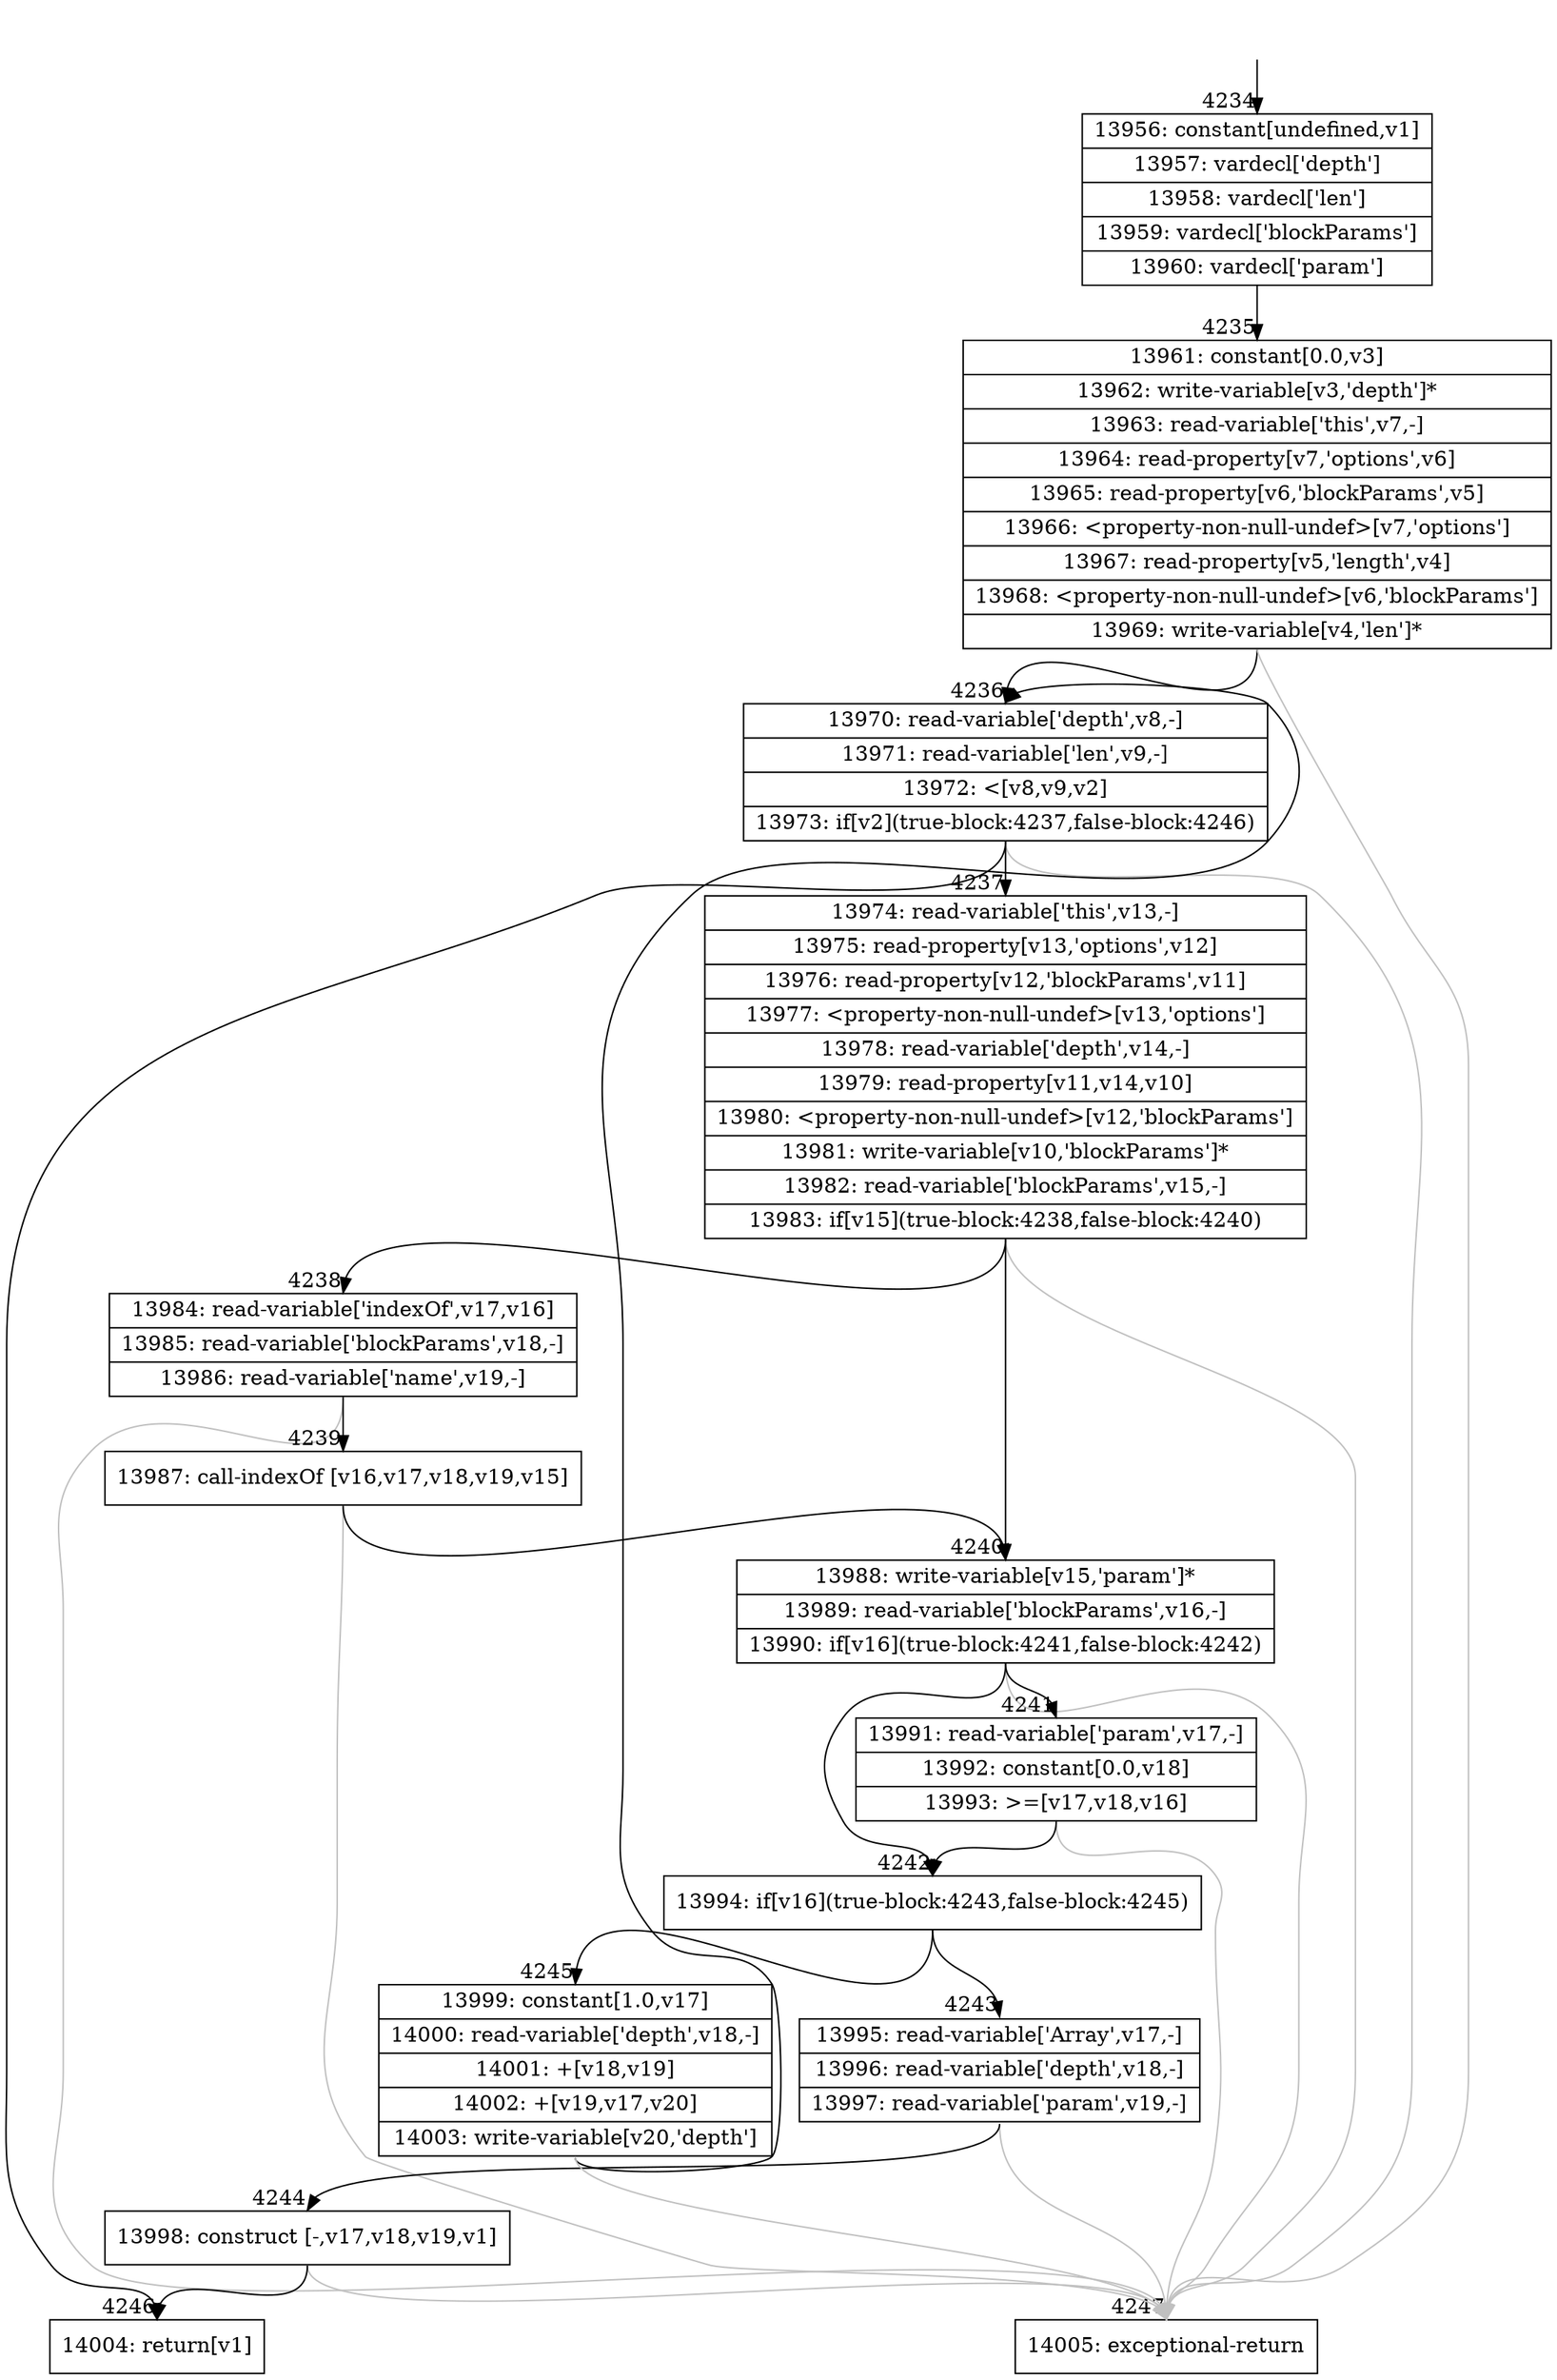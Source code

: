digraph {
rankdir="TD"
BB_entry174[shape=none,label=""];
BB_entry174 -> BB4234 [tailport=s, headport=n, headlabel="    4234"]
BB4234 [shape=record label="{13956: constant[undefined,v1]|13957: vardecl['depth']|13958: vardecl['len']|13959: vardecl['blockParams']|13960: vardecl['param']}" ] 
BB4234 -> BB4235 [tailport=s, headport=n, headlabel="      4235"]
BB4235 [shape=record label="{13961: constant[0.0,v3]|13962: write-variable[v3,'depth']*|13963: read-variable['this',v7,-]|13964: read-property[v7,'options',v6]|13965: read-property[v6,'blockParams',v5]|13966: \<property-non-null-undef\>[v7,'options']|13967: read-property[v5,'length',v4]|13968: \<property-non-null-undef\>[v6,'blockParams']|13969: write-variable[v4,'len']*}" ] 
BB4235 -> BB4236 [tailport=s, headport=n, headlabel="      4236"]
BB4235 -> BB4247 [tailport=s, headport=n, color=gray, headlabel="      4247"]
BB4236 [shape=record label="{13970: read-variable['depth',v8,-]|13971: read-variable['len',v9,-]|13972: \<[v8,v9,v2]|13973: if[v2](true-block:4237,false-block:4246)}" ] 
BB4236 -> BB4237 [tailport=s, headport=n, headlabel="      4237"]
BB4236 -> BB4246 [tailport=s, headport=n, headlabel="      4246"]
BB4236 -> BB4247 [tailport=s, headport=n, color=gray]
BB4237 [shape=record label="{13974: read-variable['this',v13,-]|13975: read-property[v13,'options',v12]|13976: read-property[v12,'blockParams',v11]|13977: \<property-non-null-undef\>[v13,'options']|13978: read-variable['depth',v14,-]|13979: read-property[v11,v14,v10]|13980: \<property-non-null-undef\>[v12,'blockParams']|13981: write-variable[v10,'blockParams']*|13982: read-variable['blockParams',v15,-]|13983: if[v15](true-block:4238,false-block:4240)}" ] 
BB4237 -> BB4240 [tailport=s, headport=n, headlabel="      4240"]
BB4237 -> BB4238 [tailport=s, headport=n, headlabel="      4238"]
BB4237 -> BB4247 [tailport=s, headport=n, color=gray]
BB4238 [shape=record label="{13984: read-variable['indexOf',v17,v16]|13985: read-variable['blockParams',v18,-]|13986: read-variable['name',v19,-]}" ] 
BB4238 -> BB4239 [tailport=s, headport=n, headlabel="      4239"]
BB4238 -> BB4247 [tailport=s, headport=n, color=gray]
BB4239 [shape=record label="{13987: call-indexOf [v16,v17,v18,v19,v15]}" ] 
BB4239 -> BB4240 [tailport=s, headport=n]
BB4239 -> BB4247 [tailport=s, headport=n, color=gray]
BB4240 [shape=record label="{13988: write-variable[v15,'param']*|13989: read-variable['blockParams',v16,-]|13990: if[v16](true-block:4241,false-block:4242)}" ] 
BB4240 -> BB4242 [tailport=s, headport=n, headlabel="      4242"]
BB4240 -> BB4241 [tailport=s, headport=n, headlabel="      4241"]
BB4240 -> BB4247 [tailport=s, headport=n, color=gray]
BB4241 [shape=record label="{13991: read-variable['param',v17,-]|13992: constant[0.0,v18]|13993: \>=[v17,v18,v16]}" ] 
BB4241 -> BB4242 [tailport=s, headport=n]
BB4241 -> BB4247 [tailport=s, headport=n, color=gray]
BB4242 [shape=record label="{13994: if[v16](true-block:4243,false-block:4245)}" ] 
BB4242 -> BB4243 [tailport=s, headport=n, headlabel="      4243"]
BB4242 -> BB4245 [tailport=s, headport=n, headlabel="      4245"]
BB4243 [shape=record label="{13995: read-variable['Array',v17,-]|13996: read-variable['depth',v18,-]|13997: read-variable['param',v19,-]}" ] 
BB4243 -> BB4244 [tailport=s, headport=n, headlabel="      4244"]
BB4243 -> BB4247 [tailport=s, headport=n, color=gray]
BB4244 [shape=record label="{13998: construct [-,v17,v18,v19,v1]}" ] 
BB4244 -> BB4246 [tailport=s, headport=n]
BB4244 -> BB4247 [tailport=s, headport=n, color=gray]
BB4245 [shape=record label="{13999: constant[1.0,v17]|14000: read-variable['depth',v18,-]|14001: +[v18,v19]|14002: +[v19,v17,v20]|14003: write-variable[v20,'depth']}" ] 
BB4245 -> BB4236 [tailport=s, headport=n]
BB4245 -> BB4247 [tailport=s, headport=n, color=gray]
BB4246 [shape=record label="{14004: return[v1]}" ] 
BB4247 [shape=record label="{14005: exceptional-return}" ] 
//#$~ 2351
}
